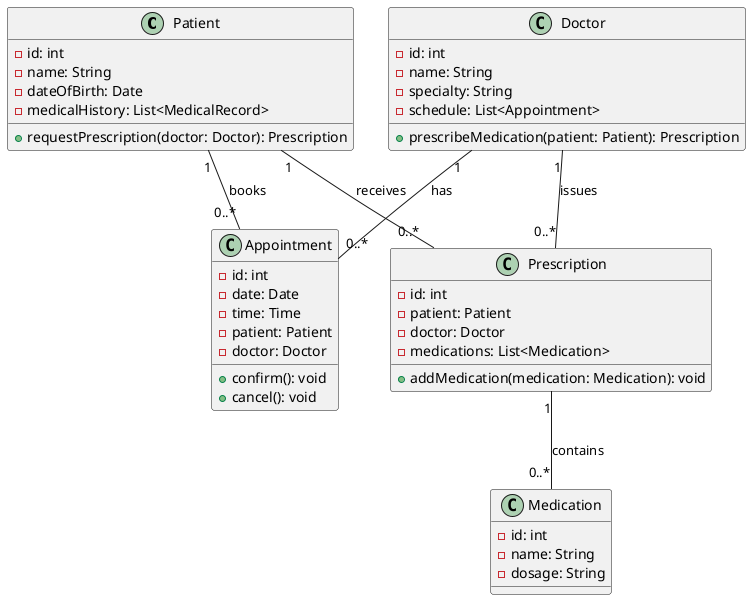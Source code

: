 @startuml
class Patient {
    - id: int
    - name: String
    - dateOfBirth: Date
    - medicalHistory: List<MedicalRecord>
    + requestPrescription(doctor: Doctor): Prescription
}

class Doctor {
    - id: int
    - name: String
    - specialty: String
    - schedule: List<Appointment>
    + prescribeMedication(patient: Patient): Prescription
}

class Appointment {
    - id: int
    - date: Date
    - time: Time
    - patient: Patient
    - doctor: Doctor
    + confirm(): void
    + cancel(): void
}

class Prescription {
    - id: int
    - patient: Patient
    - doctor: Doctor
    - medications: List<Medication>
    + addMedication(medication: Medication): void
}

class Medication {
    - id: int
    - name: String
    - dosage: String
}

Patient "1" -- "0..*" Appointment : books
Doctor "1" -- "0..*" Appointment : has
Patient "1" -- "0..*" Prescription : receives
Doctor "1" -- "0..*" Prescription : issues
Prescription "1" -- "0..*" Medication : contains
@enduml
